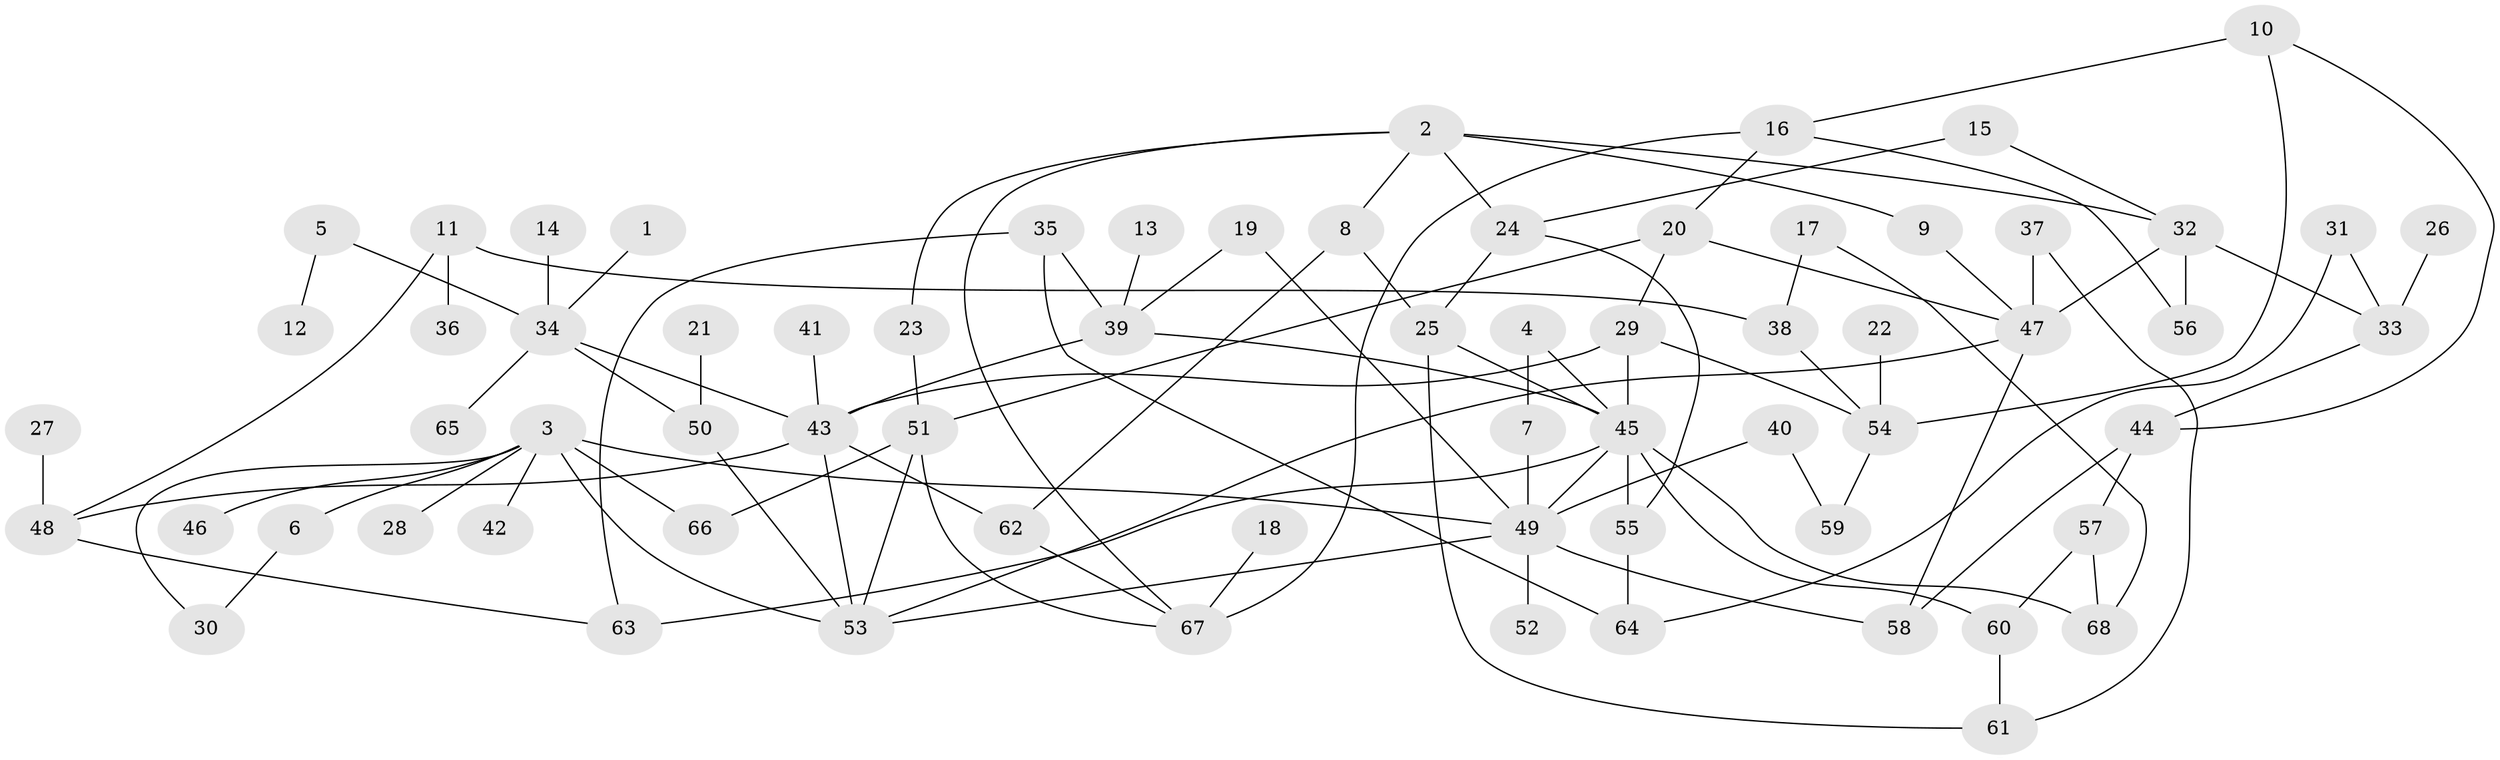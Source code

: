 // original degree distribution, {4: 0.08148148148148149, 6: 0.022222222222222223, 9: 0.007407407407407408, 8: 0.014814814814814815, 5: 0.037037037037037035, 2: 0.3333333333333333, 3: 0.21481481481481482, 7: 0.022222222222222223, 1: 0.26666666666666666}
// Generated by graph-tools (version 1.1) at 2025/25/03/09/25 03:25:33]
// undirected, 68 vertices, 103 edges
graph export_dot {
graph [start="1"]
  node [color=gray90,style=filled];
  1;
  2;
  3;
  4;
  5;
  6;
  7;
  8;
  9;
  10;
  11;
  12;
  13;
  14;
  15;
  16;
  17;
  18;
  19;
  20;
  21;
  22;
  23;
  24;
  25;
  26;
  27;
  28;
  29;
  30;
  31;
  32;
  33;
  34;
  35;
  36;
  37;
  38;
  39;
  40;
  41;
  42;
  43;
  44;
  45;
  46;
  47;
  48;
  49;
  50;
  51;
  52;
  53;
  54;
  55;
  56;
  57;
  58;
  59;
  60;
  61;
  62;
  63;
  64;
  65;
  66;
  67;
  68;
  1 -- 34 [weight=1.0];
  2 -- 8 [weight=1.0];
  2 -- 9 [weight=1.0];
  2 -- 23 [weight=1.0];
  2 -- 24 [weight=1.0];
  2 -- 32 [weight=1.0];
  2 -- 67 [weight=1.0];
  3 -- 6 [weight=1.0];
  3 -- 28 [weight=1.0];
  3 -- 30 [weight=1.0];
  3 -- 42 [weight=1.0];
  3 -- 46 [weight=1.0];
  3 -- 49 [weight=2.0];
  3 -- 53 [weight=1.0];
  3 -- 66 [weight=1.0];
  4 -- 7 [weight=1.0];
  4 -- 45 [weight=1.0];
  5 -- 12 [weight=1.0];
  5 -- 34 [weight=1.0];
  6 -- 30 [weight=1.0];
  7 -- 49 [weight=1.0];
  8 -- 25 [weight=1.0];
  8 -- 62 [weight=1.0];
  9 -- 47 [weight=1.0];
  10 -- 16 [weight=1.0];
  10 -- 44 [weight=1.0];
  10 -- 54 [weight=1.0];
  11 -- 36 [weight=1.0];
  11 -- 38 [weight=1.0];
  11 -- 48 [weight=1.0];
  13 -- 39 [weight=1.0];
  14 -- 34 [weight=1.0];
  15 -- 24 [weight=1.0];
  15 -- 32 [weight=1.0];
  16 -- 20 [weight=1.0];
  16 -- 56 [weight=1.0];
  16 -- 67 [weight=1.0];
  17 -- 38 [weight=1.0];
  17 -- 68 [weight=1.0];
  18 -- 67 [weight=1.0];
  19 -- 39 [weight=1.0];
  19 -- 49 [weight=1.0];
  20 -- 29 [weight=1.0];
  20 -- 47 [weight=1.0];
  20 -- 51 [weight=1.0];
  21 -- 50 [weight=1.0];
  22 -- 54 [weight=1.0];
  23 -- 51 [weight=1.0];
  24 -- 25 [weight=1.0];
  24 -- 55 [weight=1.0];
  25 -- 45 [weight=1.0];
  25 -- 61 [weight=1.0];
  26 -- 33 [weight=1.0];
  27 -- 48 [weight=1.0];
  29 -- 43 [weight=1.0];
  29 -- 45 [weight=1.0];
  29 -- 54 [weight=1.0];
  31 -- 33 [weight=1.0];
  31 -- 64 [weight=1.0];
  32 -- 33 [weight=1.0];
  32 -- 47 [weight=1.0];
  32 -- 56 [weight=1.0];
  33 -- 44 [weight=1.0];
  34 -- 43 [weight=1.0];
  34 -- 50 [weight=2.0];
  34 -- 65 [weight=1.0];
  35 -- 39 [weight=1.0];
  35 -- 63 [weight=1.0];
  35 -- 64 [weight=1.0];
  37 -- 47 [weight=1.0];
  37 -- 61 [weight=1.0];
  38 -- 54 [weight=1.0];
  39 -- 43 [weight=1.0];
  39 -- 45 [weight=1.0];
  40 -- 49 [weight=1.0];
  40 -- 59 [weight=1.0];
  41 -- 43 [weight=1.0];
  43 -- 48 [weight=1.0];
  43 -- 53 [weight=1.0];
  43 -- 62 [weight=1.0];
  44 -- 57 [weight=1.0];
  44 -- 58 [weight=1.0];
  45 -- 49 [weight=1.0];
  45 -- 55 [weight=1.0];
  45 -- 60 [weight=1.0];
  45 -- 63 [weight=1.0];
  45 -- 68 [weight=1.0];
  47 -- 53 [weight=1.0];
  47 -- 58 [weight=1.0];
  48 -- 63 [weight=1.0];
  49 -- 52 [weight=1.0];
  49 -- 53 [weight=1.0];
  49 -- 58 [weight=1.0];
  50 -- 53 [weight=1.0];
  51 -- 53 [weight=1.0];
  51 -- 66 [weight=1.0];
  51 -- 67 [weight=1.0];
  54 -- 59 [weight=1.0];
  55 -- 64 [weight=1.0];
  57 -- 60 [weight=1.0];
  57 -- 68 [weight=1.0];
  60 -- 61 [weight=1.0];
  62 -- 67 [weight=1.0];
}
